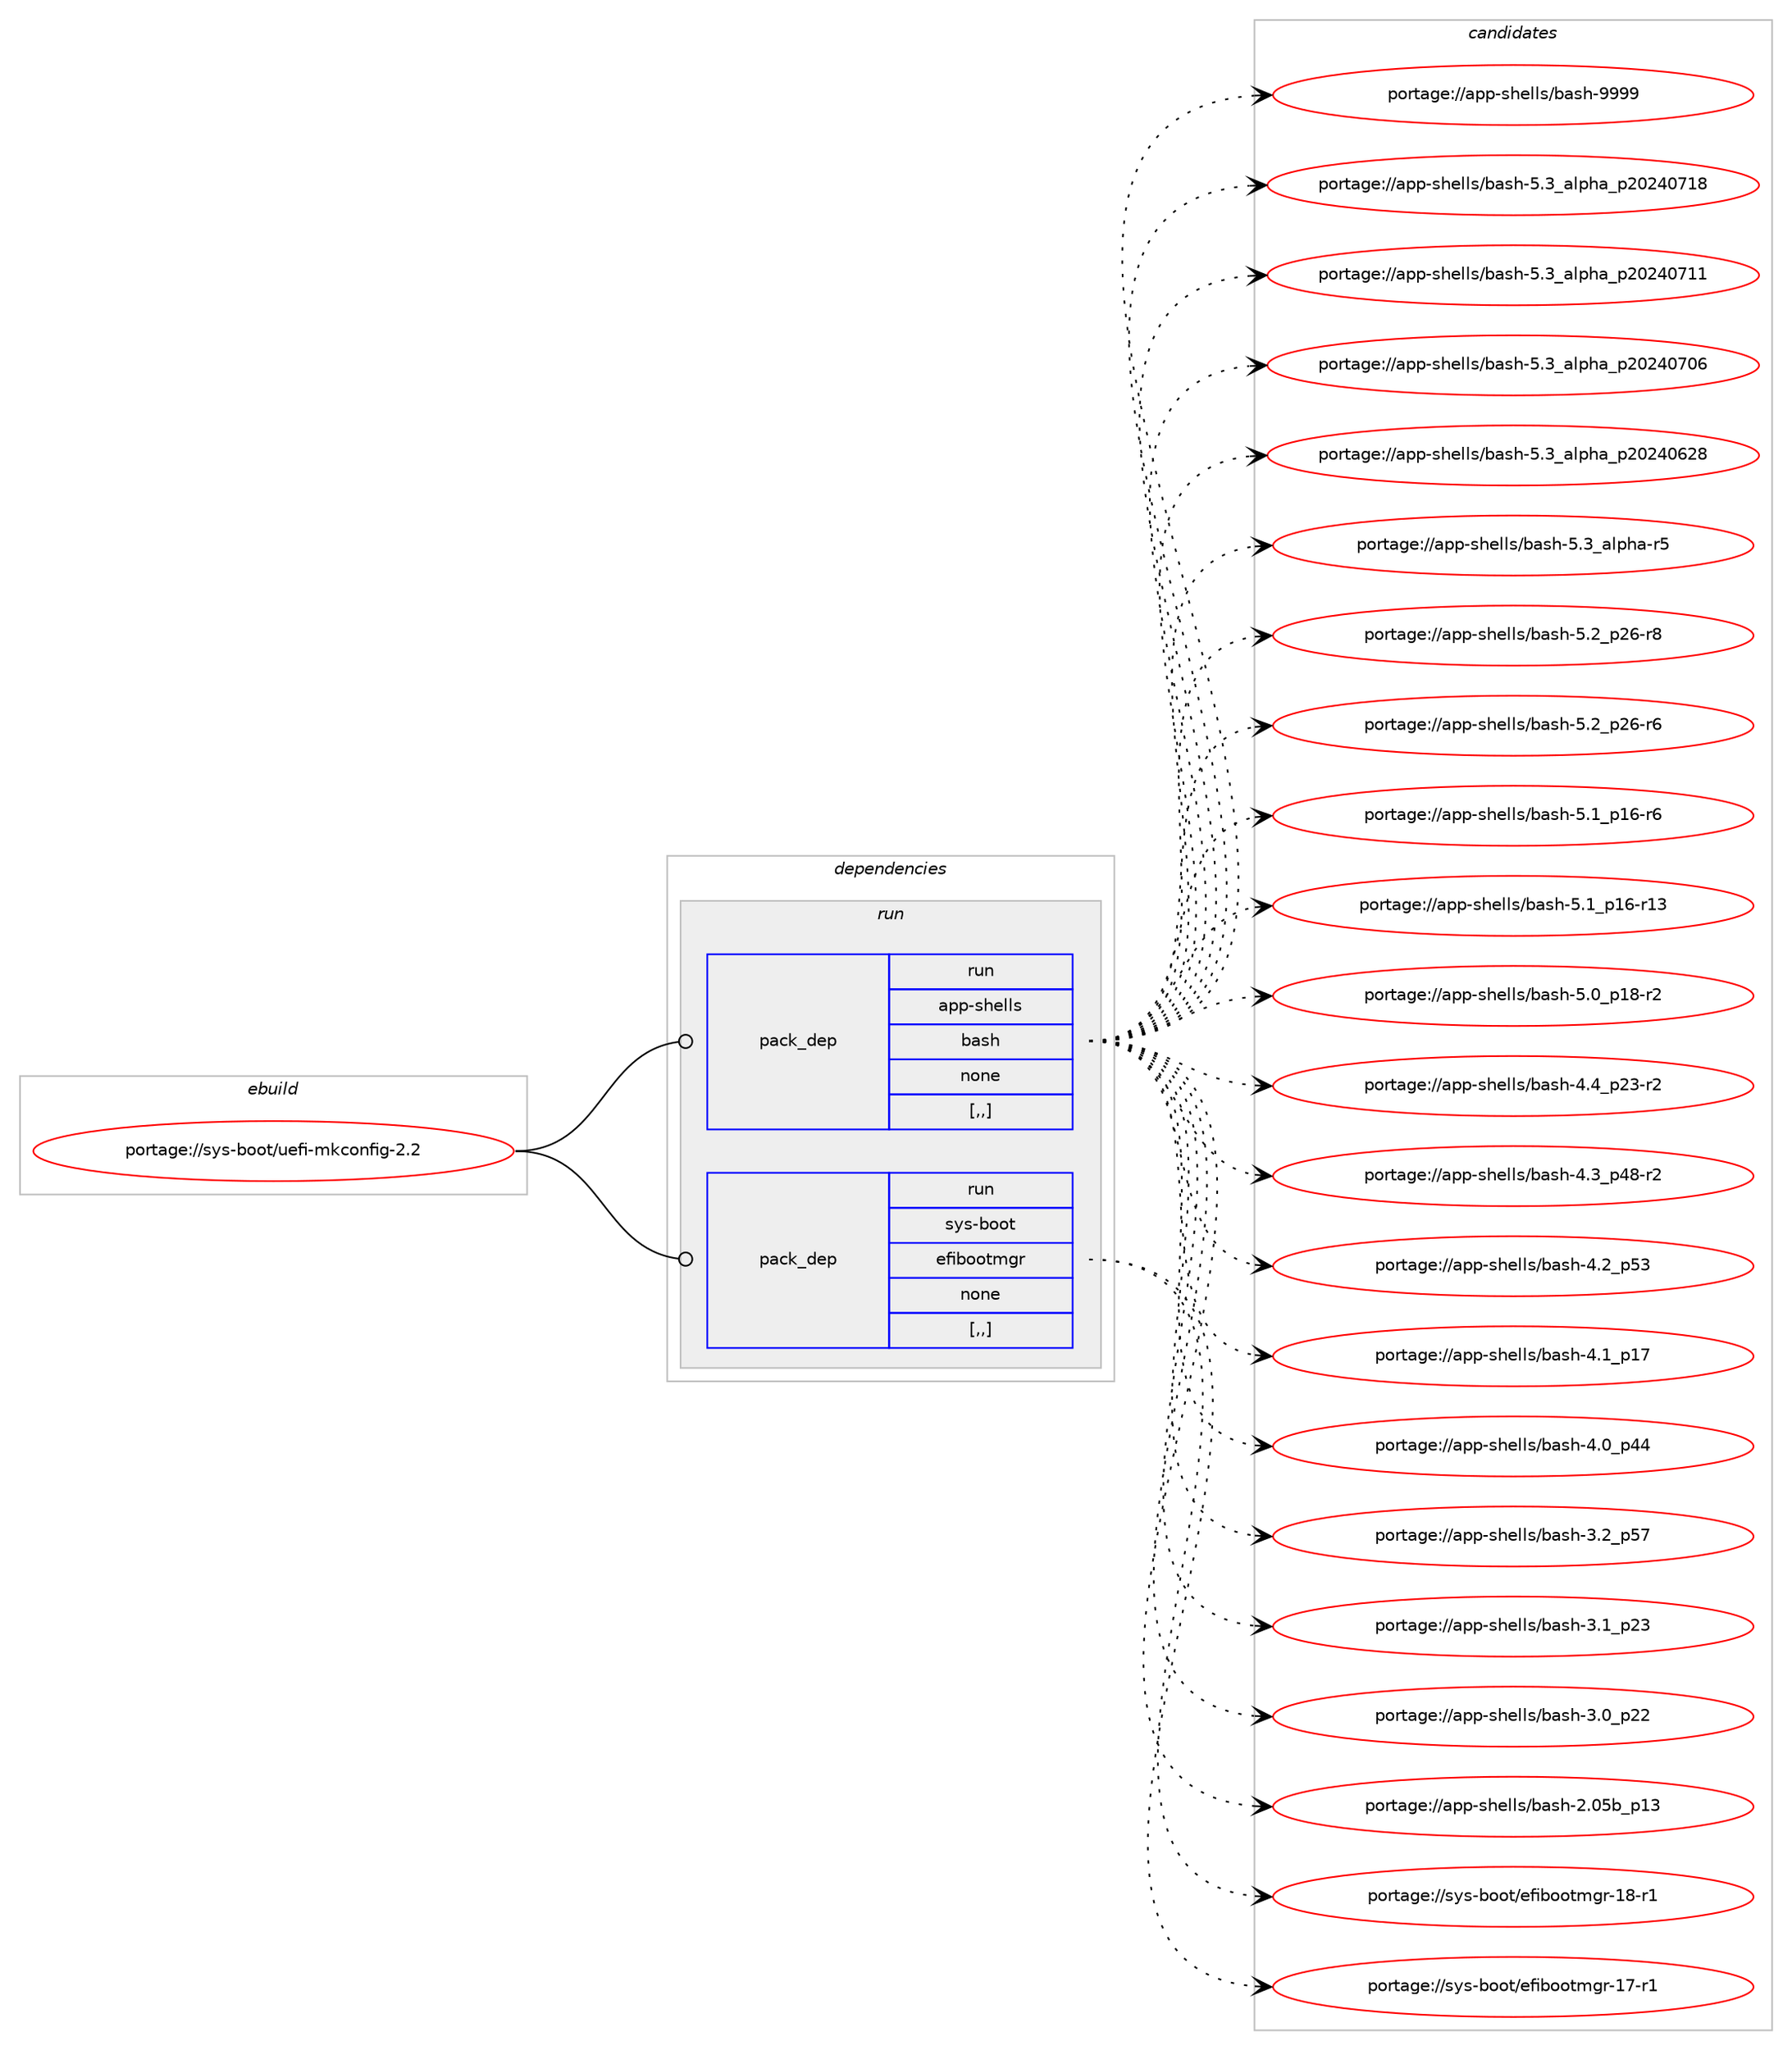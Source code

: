 digraph prolog {

# *************
# Graph options
# *************

newrank=true;
concentrate=true;
compound=true;
graph [rankdir=LR,fontname=Helvetica,fontsize=10,ranksep=1.5];#, ranksep=2.5, nodesep=0.2];
edge  [arrowhead=vee];
node  [fontname=Helvetica,fontsize=10];

# **********
# The ebuild
# **********

subgraph cluster_leftcol {
color=gray;
label=<<i>ebuild</i>>;
id [label="portage://sys-boot/uefi-mkconfig-2.2", color=red, width=4, href="../sys-boot/uefi-mkconfig-2.2.svg"];
}

# ****************
# The dependencies
# ****************

subgraph cluster_midcol {
color=gray;
label=<<i>dependencies</i>>;
subgraph cluster_compile {
fillcolor="#eeeeee";
style=filled;
label=<<i>compile</i>>;
}
subgraph cluster_compileandrun {
fillcolor="#eeeeee";
style=filled;
label=<<i>compile and run</i>>;
}
subgraph cluster_run {
fillcolor="#eeeeee";
style=filled;
label=<<i>run</i>>;
subgraph pack312569 {
dependency429698 [label=<<TABLE BORDER="0" CELLBORDER="1" CELLSPACING="0" CELLPADDING="4" WIDTH="220"><TR><TD ROWSPAN="6" CELLPADDING="30">pack_dep</TD></TR><TR><TD WIDTH="110">run</TD></TR><TR><TD>app-shells</TD></TR><TR><TD>bash</TD></TR><TR><TD>none</TD></TR><TR><TD>[,,]</TD></TR></TABLE>>, shape=none, color=blue];
}
id:e -> dependency429698:w [weight=20,style="solid",arrowhead="odot"];
subgraph pack312570 {
dependency429699 [label=<<TABLE BORDER="0" CELLBORDER="1" CELLSPACING="0" CELLPADDING="4" WIDTH="220"><TR><TD ROWSPAN="6" CELLPADDING="30">pack_dep</TD></TR><TR><TD WIDTH="110">run</TD></TR><TR><TD>sys-boot</TD></TR><TR><TD>efibootmgr</TD></TR><TR><TD>none</TD></TR><TR><TD>[,,]</TD></TR></TABLE>>, shape=none, color=blue];
}
id:e -> dependency429699:w [weight=20,style="solid",arrowhead="odot"];
}
}

# **************
# The candidates
# **************

subgraph cluster_choices {
rank=same;
color=gray;
label=<<i>candidates</i>>;

subgraph choice312569 {
color=black;
nodesep=1;
choice97112112451151041011081081154798971151044557575757 [label="portage://app-shells/bash-9999", color=red, width=4,href="../app-shells/bash-9999.svg"];
choice971121124511510410110810811547989711510445534651959710811210497951125048505248554956 [label="portage://app-shells/bash-5.3_alpha_p20240718", color=red, width=4,href="../app-shells/bash-5.3_alpha_p20240718.svg"];
choice971121124511510410110810811547989711510445534651959710811210497951125048505248554949 [label="portage://app-shells/bash-5.3_alpha_p20240711", color=red, width=4,href="../app-shells/bash-5.3_alpha_p20240711.svg"];
choice971121124511510410110810811547989711510445534651959710811210497951125048505248554854 [label="portage://app-shells/bash-5.3_alpha_p20240706", color=red, width=4,href="../app-shells/bash-5.3_alpha_p20240706.svg"];
choice971121124511510410110810811547989711510445534651959710811210497951125048505248545056 [label="portage://app-shells/bash-5.3_alpha_p20240628", color=red, width=4,href="../app-shells/bash-5.3_alpha_p20240628.svg"];
choice9711211245115104101108108115479897115104455346519597108112104974511453 [label="portage://app-shells/bash-5.3_alpha-r5", color=red, width=4,href="../app-shells/bash-5.3_alpha-r5.svg"];
choice9711211245115104101108108115479897115104455346509511250544511456 [label="portage://app-shells/bash-5.2_p26-r8", color=red, width=4,href="../app-shells/bash-5.2_p26-r8.svg"];
choice9711211245115104101108108115479897115104455346509511250544511454 [label="portage://app-shells/bash-5.2_p26-r6", color=red, width=4,href="../app-shells/bash-5.2_p26-r6.svg"];
choice9711211245115104101108108115479897115104455346499511249544511454 [label="portage://app-shells/bash-5.1_p16-r6", color=red, width=4,href="../app-shells/bash-5.1_p16-r6.svg"];
choice971121124511510410110810811547989711510445534649951124954451144951 [label="portage://app-shells/bash-5.1_p16-r13", color=red, width=4,href="../app-shells/bash-5.1_p16-r13.svg"];
choice9711211245115104101108108115479897115104455346489511249564511450 [label="portage://app-shells/bash-5.0_p18-r2", color=red, width=4,href="../app-shells/bash-5.0_p18-r2.svg"];
choice9711211245115104101108108115479897115104455246529511250514511450 [label="portage://app-shells/bash-4.4_p23-r2", color=red, width=4,href="../app-shells/bash-4.4_p23-r2.svg"];
choice9711211245115104101108108115479897115104455246519511252564511450 [label="portage://app-shells/bash-4.3_p48-r2", color=red, width=4,href="../app-shells/bash-4.3_p48-r2.svg"];
choice971121124511510410110810811547989711510445524650951125351 [label="portage://app-shells/bash-4.2_p53", color=red, width=4,href="../app-shells/bash-4.2_p53.svg"];
choice971121124511510410110810811547989711510445524649951124955 [label="portage://app-shells/bash-4.1_p17", color=red, width=4,href="../app-shells/bash-4.1_p17.svg"];
choice971121124511510410110810811547989711510445524648951125252 [label="portage://app-shells/bash-4.0_p44", color=red, width=4,href="../app-shells/bash-4.0_p44.svg"];
choice971121124511510410110810811547989711510445514650951125355 [label="portage://app-shells/bash-3.2_p57", color=red, width=4,href="../app-shells/bash-3.2_p57.svg"];
choice971121124511510410110810811547989711510445514649951125051 [label="portage://app-shells/bash-3.1_p23", color=red, width=4,href="../app-shells/bash-3.1_p23.svg"];
choice971121124511510410110810811547989711510445514648951125050 [label="portage://app-shells/bash-3.0_p22", color=red, width=4,href="../app-shells/bash-3.0_p22.svg"];
choice9711211245115104101108108115479897115104455046485398951124951 [label="portage://app-shells/bash-2.05b_p13", color=red, width=4,href="../app-shells/bash-2.05b_p13.svg"];
dependency429698:e -> choice97112112451151041011081081154798971151044557575757:w [style=dotted,weight="100"];
dependency429698:e -> choice971121124511510410110810811547989711510445534651959710811210497951125048505248554956:w [style=dotted,weight="100"];
dependency429698:e -> choice971121124511510410110810811547989711510445534651959710811210497951125048505248554949:w [style=dotted,weight="100"];
dependency429698:e -> choice971121124511510410110810811547989711510445534651959710811210497951125048505248554854:w [style=dotted,weight="100"];
dependency429698:e -> choice971121124511510410110810811547989711510445534651959710811210497951125048505248545056:w [style=dotted,weight="100"];
dependency429698:e -> choice9711211245115104101108108115479897115104455346519597108112104974511453:w [style=dotted,weight="100"];
dependency429698:e -> choice9711211245115104101108108115479897115104455346509511250544511456:w [style=dotted,weight="100"];
dependency429698:e -> choice9711211245115104101108108115479897115104455346509511250544511454:w [style=dotted,weight="100"];
dependency429698:e -> choice9711211245115104101108108115479897115104455346499511249544511454:w [style=dotted,weight="100"];
dependency429698:e -> choice971121124511510410110810811547989711510445534649951124954451144951:w [style=dotted,weight="100"];
dependency429698:e -> choice9711211245115104101108108115479897115104455346489511249564511450:w [style=dotted,weight="100"];
dependency429698:e -> choice9711211245115104101108108115479897115104455246529511250514511450:w [style=dotted,weight="100"];
dependency429698:e -> choice9711211245115104101108108115479897115104455246519511252564511450:w [style=dotted,weight="100"];
dependency429698:e -> choice971121124511510410110810811547989711510445524650951125351:w [style=dotted,weight="100"];
dependency429698:e -> choice971121124511510410110810811547989711510445524649951124955:w [style=dotted,weight="100"];
dependency429698:e -> choice971121124511510410110810811547989711510445524648951125252:w [style=dotted,weight="100"];
dependency429698:e -> choice971121124511510410110810811547989711510445514650951125355:w [style=dotted,weight="100"];
dependency429698:e -> choice971121124511510410110810811547989711510445514649951125051:w [style=dotted,weight="100"];
dependency429698:e -> choice971121124511510410110810811547989711510445514648951125050:w [style=dotted,weight="100"];
dependency429698:e -> choice9711211245115104101108108115479897115104455046485398951124951:w [style=dotted,weight="100"];
}
subgraph choice312570 {
color=black;
nodesep=1;
choice115121115459811111111647101102105981111111161091031144549564511449 [label="portage://sys-boot/efibootmgr-18-r1", color=red, width=4,href="../sys-boot/efibootmgr-18-r1.svg"];
choice115121115459811111111647101102105981111111161091031144549554511449 [label="portage://sys-boot/efibootmgr-17-r1", color=red, width=4,href="../sys-boot/efibootmgr-17-r1.svg"];
dependency429699:e -> choice115121115459811111111647101102105981111111161091031144549564511449:w [style=dotted,weight="100"];
dependency429699:e -> choice115121115459811111111647101102105981111111161091031144549554511449:w [style=dotted,weight="100"];
}
}

}
